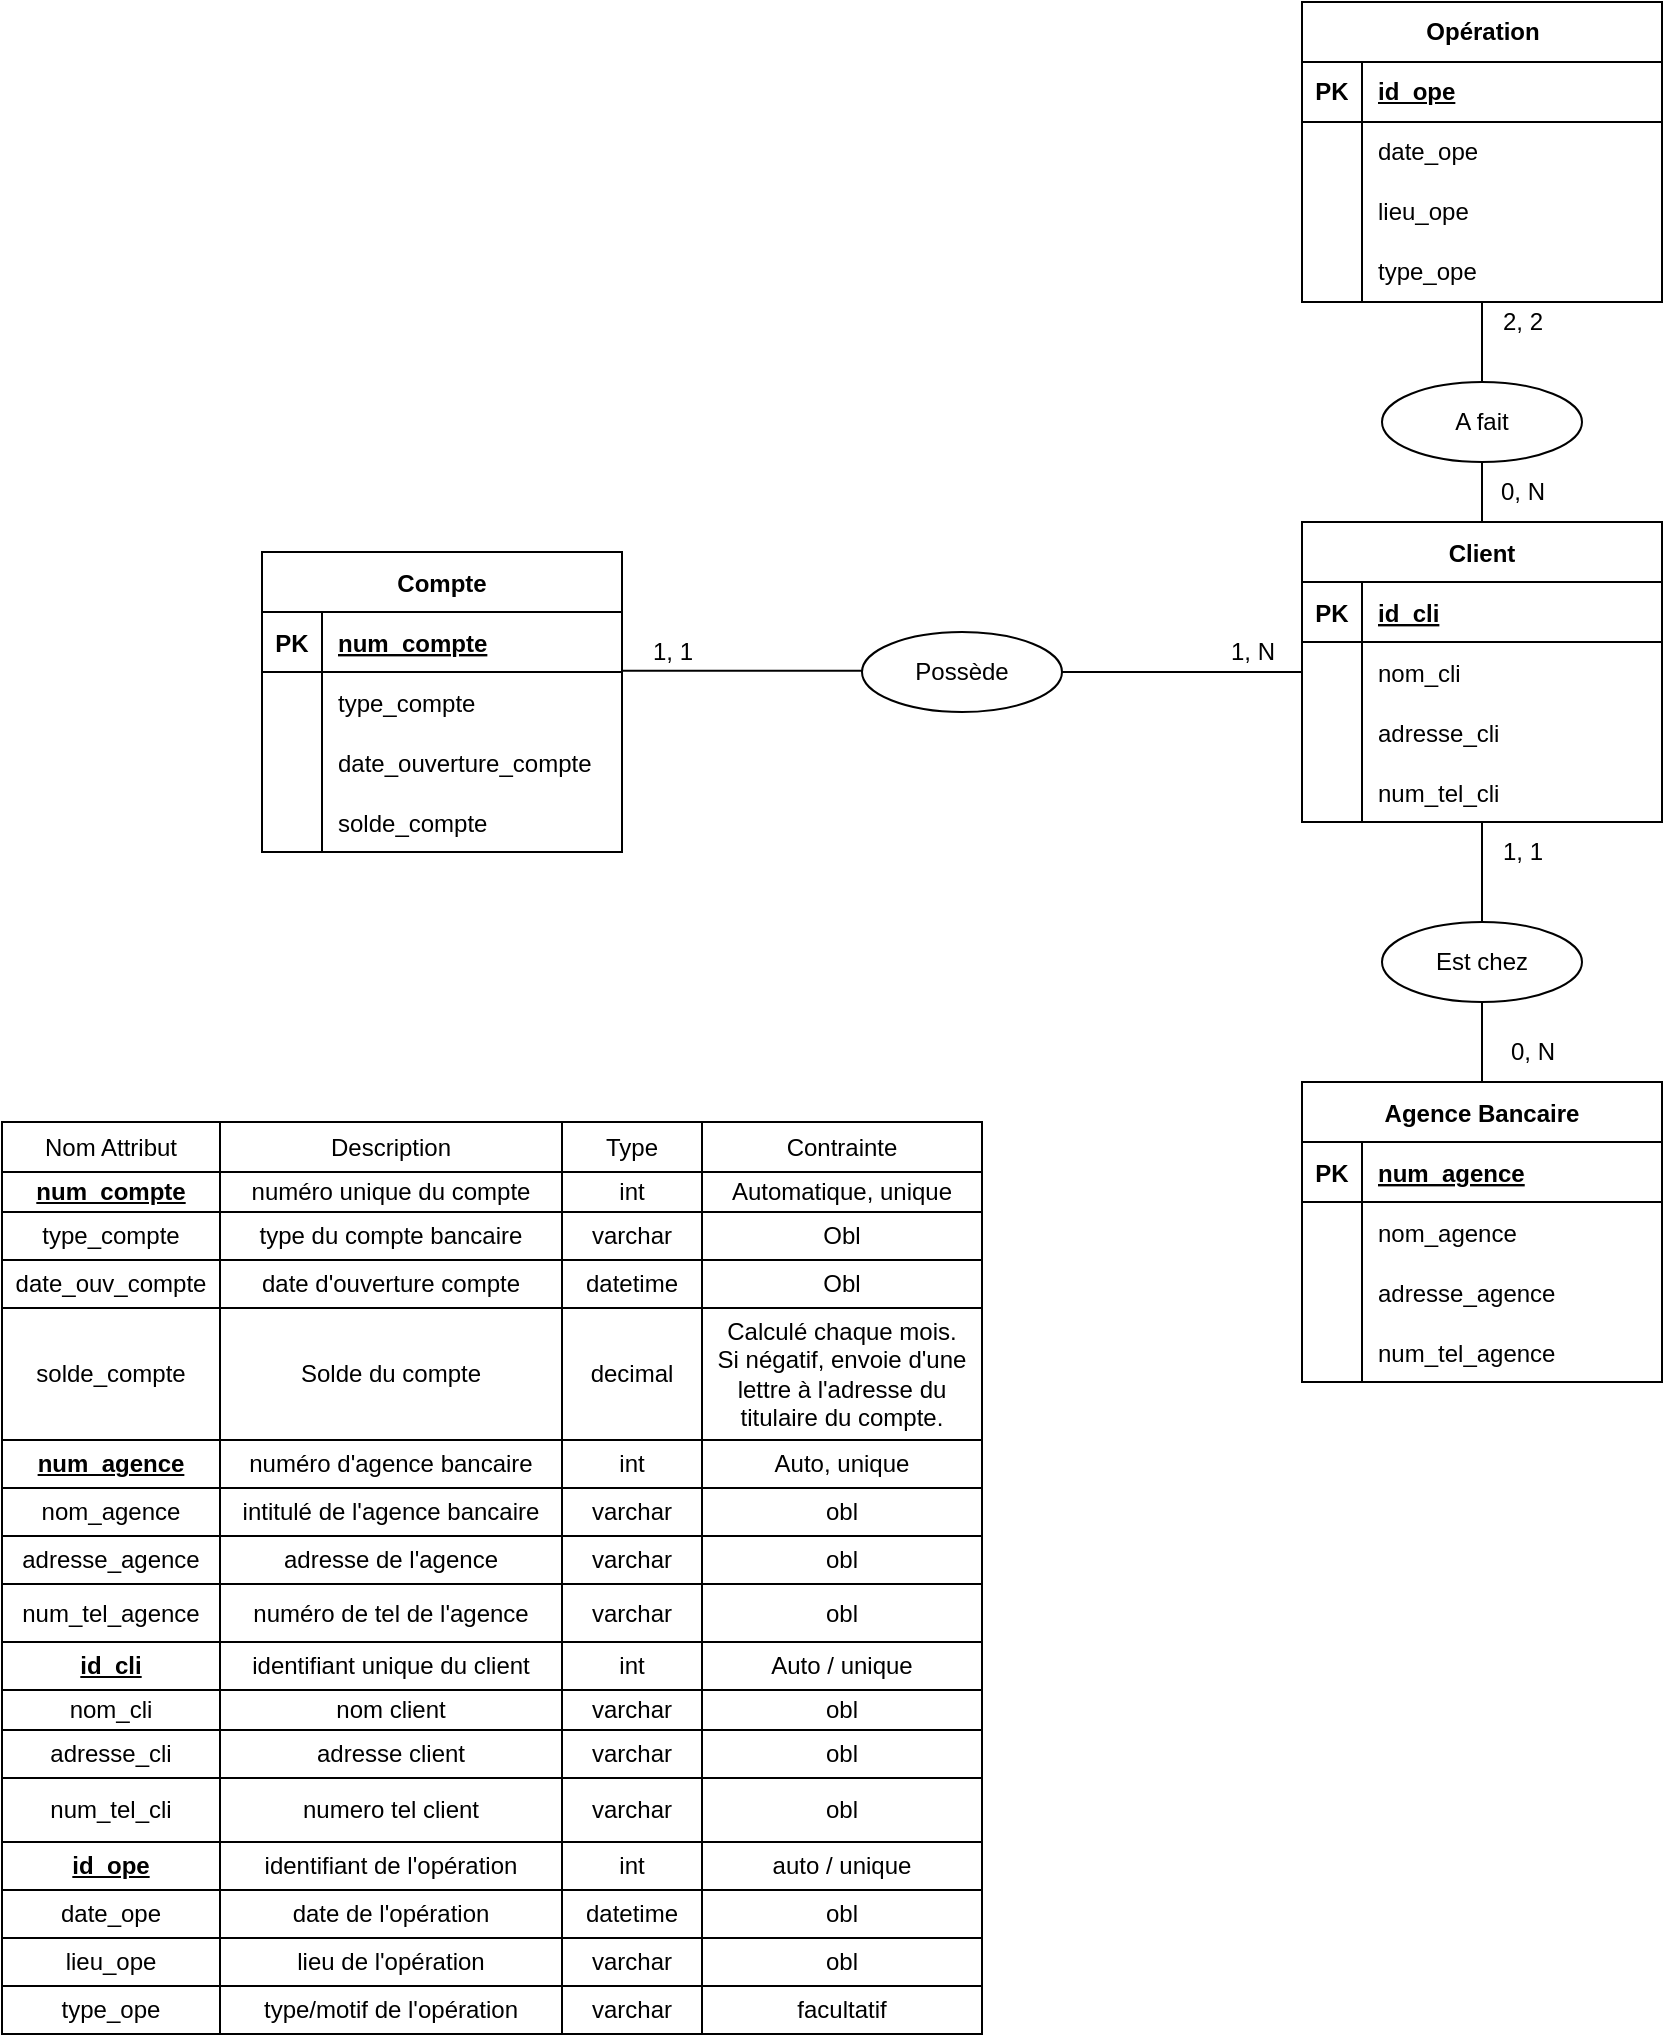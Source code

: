 <mxfile>
    <diagram id="L8mIJJyNgZMZLczaIQJZ" name="Page-1">
        <mxGraphModel dx="496" dy="2127" grid="1" gridSize="10" guides="1" tooltips="1" connect="1" arrows="1" fold="1" page="1" pageScale="1" pageWidth="1100" pageHeight="1100" background="none" math="0" shadow="0">
            <root>
                <mxCell id="0"/>
                <mxCell id="1" parent="0"/>
                <mxCell id="2" value="Compte" style="shape=table;startSize=30;container=1;collapsible=1;childLayout=tableLayout;fixedRows=1;rowLines=0;fontStyle=1;align=center;resizeLast=1;" parent="1" vertex="1">
                    <mxGeometry x="260" y="135" width="180" height="150" as="geometry"/>
                </mxCell>
                <mxCell id="3" value="" style="shape=tableRow;horizontal=0;startSize=0;swimlaneHead=0;swimlaneBody=0;fillColor=none;collapsible=0;dropTarget=0;points=[[0,0.5],[1,0.5]];portConstraint=eastwest;top=0;left=0;right=0;bottom=1;" parent="2" vertex="1">
                    <mxGeometry y="30" width="180" height="30" as="geometry"/>
                </mxCell>
                <mxCell id="4" value="PK" style="shape=partialRectangle;connectable=0;fillColor=none;top=0;left=0;bottom=0;right=0;fontStyle=1;overflow=hidden;" parent="3" vertex="1">
                    <mxGeometry width="30" height="30" as="geometry">
                        <mxRectangle width="30" height="30" as="alternateBounds"/>
                    </mxGeometry>
                </mxCell>
                <mxCell id="5" value="num_compte" style="shape=partialRectangle;connectable=0;fillColor=none;top=0;left=0;bottom=0;right=0;align=left;spacingLeft=6;fontStyle=5;overflow=hidden;" parent="3" vertex="1">
                    <mxGeometry x="30" width="150" height="30" as="geometry">
                        <mxRectangle width="150" height="30" as="alternateBounds"/>
                    </mxGeometry>
                </mxCell>
                <mxCell id="18" style="shape=tableRow;horizontal=0;startSize=0;swimlaneHead=0;swimlaneBody=0;fillColor=none;collapsible=0;dropTarget=0;points=[[0,0.5],[1,0.5]];portConstraint=eastwest;top=0;left=0;right=0;bottom=0;" parent="2" vertex="1">
                    <mxGeometry y="60" width="180" height="30" as="geometry"/>
                </mxCell>
                <mxCell id="19" style="shape=partialRectangle;connectable=0;fillColor=none;top=0;left=0;bottom=0;right=0;editable=1;overflow=hidden;" parent="18" vertex="1">
                    <mxGeometry width="30" height="30" as="geometry">
                        <mxRectangle width="30" height="30" as="alternateBounds"/>
                    </mxGeometry>
                </mxCell>
                <mxCell id="20" value="type_compte" style="shape=partialRectangle;connectable=0;fillColor=none;top=0;left=0;bottom=0;right=0;align=left;spacingLeft=6;overflow=hidden;" parent="18" vertex="1">
                    <mxGeometry x="30" width="150" height="30" as="geometry">
                        <mxRectangle width="150" height="30" as="alternateBounds"/>
                    </mxGeometry>
                </mxCell>
                <mxCell id="6" value="" style="shape=tableRow;horizontal=0;startSize=0;swimlaneHead=0;swimlaneBody=0;fillColor=none;collapsible=0;dropTarget=0;points=[[0,0.5],[1,0.5]];portConstraint=eastwest;top=0;left=0;right=0;bottom=0;" parent="2" vertex="1">
                    <mxGeometry y="90" width="180" height="30" as="geometry"/>
                </mxCell>
                <mxCell id="7" value="" style="shape=partialRectangle;connectable=0;fillColor=none;top=0;left=0;bottom=0;right=0;editable=1;overflow=hidden;" parent="6" vertex="1">
                    <mxGeometry width="30" height="30" as="geometry">
                        <mxRectangle width="30" height="30" as="alternateBounds"/>
                    </mxGeometry>
                </mxCell>
                <mxCell id="8" value="date_ouverture_compte" style="shape=partialRectangle;connectable=0;fillColor=none;top=0;left=0;bottom=0;right=0;align=left;spacingLeft=6;overflow=hidden;" parent="6" vertex="1">
                    <mxGeometry x="30" width="150" height="30" as="geometry">
                        <mxRectangle width="150" height="30" as="alternateBounds"/>
                    </mxGeometry>
                </mxCell>
                <mxCell id="175" style="shape=tableRow;horizontal=0;startSize=0;swimlaneHead=0;swimlaneBody=0;fillColor=none;collapsible=0;dropTarget=0;points=[[0,0.5],[1,0.5]];portConstraint=eastwest;top=0;left=0;right=0;bottom=0;" vertex="1" parent="2">
                    <mxGeometry y="120" width="180" height="30" as="geometry"/>
                </mxCell>
                <mxCell id="176" style="shape=partialRectangle;connectable=0;fillColor=none;top=0;left=0;bottom=0;right=0;editable=1;overflow=hidden;" vertex="1" parent="175">
                    <mxGeometry width="30" height="30" as="geometry">
                        <mxRectangle width="30" height="30" as="alternateBounds"/>
                    </mxGeometry>
                </mxCell>
                <mxCell id="177" value="solde_compte" style="shape=partialRectangle;connectable=0;fillColor=none;top=0;left=0;bottom=0;right=0;align=left;spacingLeft=6;overflow=hidden;" vertex="1" parent="175">
                    <mxGeometry x="30" width="150" height="30" as="geometry">
                        <mxRectangle width="150" height="30" as="alternateBounds"/>
                    </mxGeometry>
                </mxCell>
                <mxCell id="24" value="Client" style="shape=table;startSize=30;container=1;collapsible=1;childLayout=tableLayout;fixedRows=1;rowLines=0;fontStyle=1;align=center;resizeLast=1;" parent="1" vertex="1">
                    <mxGeometry x="780" y="120" width="180" height="150" as="geometry"/>
                </mxCell>
                <mxCell id="25" value="" style="shape=tableRow;horizontal=0;startSize=0;swimlaneHead=0;swimlaneBody=0;fillColor=none;collapsible=0;dropTarget=0;points=[[0,0.5],[1,0.5]];portConstraint=eastwest;top=0;left=0;right=0;bottom=1;" parent="24" vertex="1">
                    <mxGeometry y="30" width="180" height="30" as="geometry"/>
                </mxCell>
                <mxCell id="26" value="PK" style="shape=partialRectangle;connectable=0;fillColor=none;top=0;left=0;bottom=0;right=0;fontStyle=1;overflow=hidden;" parent="25" vertex="1">
                    <mxGeometry width="30" height="30" as="geometry">
                        <mxRectangle width="30" height="30" as="alternateBounds"/>
                    </mxGeometry>
                </mxCell>
                <mxCell id="27" value="id_cli" style="shape=partialRectangle;connectable=0;fillColor=none;top=0;left=0;bottom=0;right=0;align=left;spacingLeft=6;fontStyle=5;overflow=hidden;" parent="25" vertex="1">
                    <mxGeometry x="30" width="150" height="30" as="geometry">
                        <mxRectangle width="150" height="30" as="alternateBounds"/>
                    </mxGeometry>
                </mxCell>
                <mxCell id="28" value="" style="shape=tableRow;horizontal=0;startSize=0;swimlaneHead=0;swimlaneBody=0;fillColor=none;collapsible=0;dropTarget=0;points=[[0,0.5],[1,0.5]];portConstraint=eastwest;top=0;left=0;right=0;bottom=0;" parent="24" vertex="1">
                    <mxGeometry y="60" width="180" height="30" as="geometry"/>
                </mxCell>
                <mxCell id="29" value="" style="shape=partialRectangle;connectable=0;fillColor=none;top=0;left=0;bottom=0;right=0;editable=1;overflow=hidden;" parent="28" vertex="1">
                    <mxGeometry width="30" height="30" as="geometry">
                        <mxRectangle width="30" height="30" as="alternateBounds"/>
                    </mxGeometry>
                </mxCell>
                <mxCell id="30" value="nom_cli" style="shape=partialRectangle;connectable=0;fillColor=none;top=0;left=0;bottom=0;right=0;align=left;spacingLeft=6;overflow=hidden;" parent="28" vertex="1">
                    <mxGeometry x="30" width="150" height="30" as="geometry">
                        <mxRectangle width="150" height="30" as="alternateBounds"/>
                    </mxGeometry>
                </mxCell>
                <mxCell id="34" value="" style="shape=tableRow;horizontal=0;startSize=0;swimlaneHead=0;swimlaneBody=0;fillColor=none;collapsible=0;dropTarget=0;points=[[0,0.5],[1,0.5]];portConstraint=eastwest;top=0;left=0;right=0;bottom=0;" parent="24" vertex="1">
                    <mxGeometry y="90" width="180" height="30" as="geometry"/>
                </mxCell>
                <mxCell id="35" value="" style="shape=partialRectangle;connectable=0;fillColor=none;top=0;left=0;bottom=0;right=0;editable=1;overflow=hidden;" parent="34" vertex="1">
                    <mxGeometry width="30" height="30" as="geometry">
                        <mxRectangle width="30" height="30" as="alternateBounds"/>
                    </mxGeometry>
                </mxCell>
                <mxCell id="36" value="adresse_cli" style="shape=partialRectangle;connectable=0;fillColor=none;top=0;left=0;bottom=0;right=0;align=left;spacingLeft=6;overflow=hidden;" parent="34" vertex="1">
                    <mxGeometry x="30" width="150" height="30" as="geometry">
                        <mxRectangle width="150" height="30" as="alternateBounds"/>
                    </mxGeometry>
                </mxCell>
                <mxCell id="31" value="" style="shape=tableRow;horizontal=0;startSize=0;swimlaneHead=0;swimlaneBody=0;fillColor=none;collapsible=0;dropTarget=0;points=[[0,0.5],[1,0.5]];portConstraint=eastwest;top=0;left=0;right=0;bottom=0;" parent="24" vertex="1">
                    <mxGeometry y="120" width="180" height="30" as="geometry"/>
                </mxCell>
                <mxCell id="32" value="" style="shape=partialRectangle;connectable=0;fillColor=none;top=0;left=0;bottom=0;right=0;editable=1;overflow=hidden;" parent="31" vertex="1">
                    <mxGeometry width="30" height="30" as="geometry">
                        <mxRectangle width="30" height="30" as="alternateBounds"/>
                    </mxGeometry>
                </mxCell>
                <mxCell id="33" value="num_tel_cli" style="shape=partialRectangle;connectable=0;fillColor=none;top=0;left=0;bottom=0;right=0;align=left;spacingLeft=6;overflow=hidden;" parent="31" vertex="1">
                    <mxGeometry x="30" width="150" height="30" as="geometry">
                        <mxRectangle width="150" height="30" as="alternateBounds"/>
                    </mxGeometry>
                </mxCell>
                <mxCell id="37" value="Agence Bancaire" style="shape=table;startSize=30;container=1;collapsible=1;childLayout=tableLayout;fixedRows=1;rowLines=0;fontStyle=1;align=center;resizeLast=1;" parent="1" vertex="1">
                    <mxGeometry x="780" y="400" width="180" height="150" as="geometry"/>
                </mxCell>
                <mxCell id="38" value="" style="shape=tableRow;horizontal=0;startSize=0;swimlaneHead=0;swimlaneBody=0;fillColor=none;collapsible=0;dropTarget=0;points=[[0,0.5],[1,0.5]];portConstraint=eastwest;top=0;left=0;right=0;bottom=1;" parent="37" vertex="1">
                    <mxGeometry y="30" width="180" height="30" as="geometry"/>
                </mxCell>
                <mxCell id="39" value="PK" style="shape=partialRectangle;connectable=0;fillColor=none;top=0;left=0;bottom=0;right=0;fontStyle=1;overflow=hidden;" parent="38" vertex="1">
                    <mxGeometry width="30" height="30" as="geometry">
                        <mxRectangle width="30" height="30" as="alternateBounds"/>
                    </mxGeometry>
                </mxCell>
                <mxCell id="40" value="num_agence" style="shape=partialRectangle;connectable=0;fillColor=none;top=0;left=0;bottom=0;right=0;align=left;spacingLeft=6;fontStyle=5;overflow=hidden;" parent="38" vertex="1">
                    <mxGeometry x="30" width="150" height="30" as="geometry">
                        <mxRectangle width="150" height="30" as="alternateBounds"/>
                    </mxGeometry>
                </mxCell>
                <mxCell id="41" value="" style="shape=tableRow;horizontal=0;startSize=0;swimlaneHead=0;swimlaneBody=0;fillColor=none;collapsible=0;dropTarget=0;points=[[0,0.5],[1,0.5]];portConstraint=eastwest;top=0;left=0;right=0;bottom=0;" parent="37" vertex="1">
                    <mxGeometry y="60" width="180" height="30" as="geometry"/>
                </mxCell>
                <mxCell id="42" value="" style="shape=partialRectangle;connectable=0;fillColor=none;top=0;left=0;bottom=0;right=0;editable=1;overflow=hidden;" parent="41" vertex="1">
                    <mxGeometry width="30" height="30" as="geometry">
                        <mxRectangle width="30" height="30" as="alternateBounds"/>
                    </mxGeometry>
                </mxCell>
                <mxCell id="43" value="nom_agence" style="shape=partialRectangle;connectable=0;fillColor=none;top=0;left=0;bottom=0;right=0;align=left;spacingLeft=6;overflow=hidden;" parent="41" vertex="1">
                    <mxGeometry x="30" width="150" height="30" as="geometry">
                        <mxRectangle width="150" height="30" as="alternateBounds"/>
                    </mxGeometry>
                </mxCell>
                <mxCell id="44" value="" style="shape=tableRow;horizontal=0;startSize=0;swimlaneHead=0;swimlaneBody=0;fillColor=none;collapsible=0;dropTarget=0;points=[[0,0.5],[1,0.5]];portConstraint=eastwest;top=0;left=0;right=0;bottom=0;" parent="37" vertex="1">
                    <mxGeometry y="90" width="180" height="30" as="geometry"/>
                </mxCell>
                <mxCell id="45" value="" style="shape=partialRectangle;connectable=0;fillColor=none;top=0;left=0;bottom=0;right=0;editable=1;overflow=hidden;" parent="44" vertex="1">
                    <mxGeometry width="30" height="30" as="geometry">
                        <mxRectangle width="30" height="30" as="alternateBounds"/>
                    </mxGeometry>
                </mxCell>
                <mxCell id="46" value="adresse_agence" style="shape=partialRectangle;connectable=0;fillColor=none;top=0;left=0;bottom=0;right=0;align=left;spacingLeft=6;overflow=hidden;" parent="44" vertex="1">
                    <mxGeometry x="30" width="150" height="30" as="geometry">
                        <mxRectangle width="150" height="30" as="alternateBounds"/>
                    </mxGeometry>
                </mxCell>
                <mxCell id="47" value="" style="shape=tableRow;horizontal=0;startSize=0;swimlaneHead=0;swimlaneBody=0;fillColor=none;collapsible=0;dropTarget=0;points=[[0,0.5],[1,0.5]];portConstraint=eastwest;top=0;left=0;right=0;bottom=0;" parent="37" vertex="1">
                    <mxGeometry y="120" width="180" height="30" as="geometry"/>
                </mxCell>
                <mxCell id="48" value="" style="shape=partialRectangle;connectable=0;fillColor=none;top=0;left=0;bottom=0;right=0;editable=1;overflow=hidden;" parent="47" vertex="1">
                    <mxGeometry width="30" height="30" as="geometry">
                        <mxRectangle width="30" height="30" as="alternateBounds"/>
                    </mxGeometry>
                </mxCell>
                <mxCell id="49" value="num_tel_agence" style="shape=partialRectangle;connectable=0;fillColor=none;top=0;left=0;bottom=0;right=0;align=left;spacingLeft=6;overflow=hidden;" parent="47" vertex="1">
                    <mxGeometry x="30" width="150" height="30" as="geometry">
                        <mxRectangle width="150" height="30" as="alternateBounds"/>
                    </mxGeometry>
                </mxCell>
                <mxCell id="50" value="Possède" style="ellipse;whiteSpace=wrap;html=1;align=center;" parent="1" vertex="1">
                    <mxGeometry x="560" y="175" width="100" height="40" as="geometry"/>
                </mxCell>
                <mxCell id="51" value="" style="endArrow=none;html=1;rounded=0;exitX=1;exitY=0.5;exitDx=0;exitDy=0;" parent="1" source="50" edge="1">
                    <mxGeometry relative="1" as="geometry">
                        <mxPoint x="710" y="205" as="sourcePoint"/>
                        <mxPoint x="780" y="195" as="targetPoint"/>
                    </mxGeometry>
                </mxCell>
                <mxCell id="53" value="" style="endArrow=none;html=1;rounded=0;exitX=1;exitY=0.5;exitDx=0;exitDy=0;" parent="1" edge="1">
                    <mxGeometry relative="1" as="geometry">
                        <mxPoint x="440.0" y="194.41" as="sourcePoint"/>
                        <mxPoint x="560" y="194.41" as="targetPoint"/>
                    </mxGeometry>
                </mxCell>
                <mxCell id="54" value="Est chez" style="ellipse;whiteSpace=wrap;html=1;align=center;" parent="1" vertex="1">
                    <mxGeometry x="820" y="320" width="100" height="40" as="geometry"/>
                </mxCell>
                <mxCell id="56" value="" style="endArrow=none;html=1;rounded=0;exitX=0.5;exitY=0;exitDx=0;exitDy=0;entryX=0.5;entryY=1;entryDx=0;entryDy=0;" parent="1" source="37" target="54" edge="1">
                    <mxGeometry relative="1" as="geometry">
                        <mxPoint x="940" y="330" as="sourcePoint"/>
                        <mxPoint x="1100" y="330" as="targetPoint"/>
                    </mxGeometry>
                </mxCell>
                <mxCell id="58" value="0, N" style="text;html=1;align=center;verticalAlign=middle;resizable=0;points=[];autosize=1;strokeColor=none;fillColor=none;" parent="1" vertex="1">
                    <mxGeometry x="870" y="370" width="50" height="30" as="geometry"/>
                </mxCell>
                <mxCell id="59" value="1, 1" style="text;html=1;align=center;verticalAlign=middle;resizable=0;points=[];autosize=1;strokeColor=none;fillColor=none;" parent="1" vertex="1">
                    <mxGeometry x="870" y="270" width="40" height="30" as="geometry"/>
                </mxCell>
                <mxCell id="60" value="1, 1&lt;span style=&quot;color: rgba(0, 0, 0, 0); font-family: monospace; font-size: 0px; text-align: start;&quot;&gt;%3CmxGraphModel%3E%3Croot%3E%3CmxCell%20id%3D%220%22%2F%3E%3CmxCell%20id%3D%221%22%20parent%3D%220%22%2F%3E%3CmxCell%20id%3D%222%22%20value%3D%220%2C%20N%22%20style%3D%22text%3Bhtml%3D1%3Balign%3Dcenter%3BverticalAlign%3Dmiddle%3Bresizable%3D0%3Bpoints%3D%5B%5D%3Bautosize%3D1%3BstrokeColor%3Dnone%3BfillColor%3Dnone%3B%22%20vertex%3D%221%22%20parent%3D%221%22%3E%3CmxGeometry%20x%3D%22350%22%20y%3D%22370%22%20width%3D%2250%22%20height%3D%2230%22%20as%3D%22geometry%22%2F%3E%3C%2FmxCell%3E%3C%2Froot%3E%3C%2FmxGraphModel%3E&lt;/span&gt;" style="text;html=1;align=center;verticalAlign=middle;resizable=0;points=[];autosize=1;strokeColor=none;fillColor=none;" parent="1" vertex="1">
                    <mxGeometry x="445" y="170" width="40" height="30" as="geometry"/>
                </mxCell>
                <mxCell id="61" value="1, N" style="text;html=1;align=center;verticalAlign=middle;resizable=0;points=[];autosize=1;strokeColor=none;fillColor=none;" parent="1" vertex="1">
                    <mxGeometry x="730" y="170" width="50" height="30" as="geometry"/>
                </mxCell>
                <mxCell id="98" value="" style="childLayout=tableLayout;recursiveResize=0;shadow=0;fillColor=none;labelBackgroundColor=none;labelBorderColor=none;whiteSpace=wrap;html=1;" vertex="1" parent="1">
                    <mxGeometry x="130" y="420" width="490" height="456.0" as="geometry"/>
                </mxCell>
                <mxCell id="99" value="" style="shape=tableRow;horizontal=0;startSize=0;swimlaneHead=0;swimlaneBody=0;top=0;left=0;bottom=0;right=0;dropTarget=0;collapsible=0;recursiveResize=0;expand=0;fontStyle=0;fillColor=none;strokeColor=inherit;labelBackgroundColor=none;labelBorderColor=none;whiteSpace=wrap;html=1;" vertex="1" parent="98">
                    <mxGeometry width="490" height="25" as="geometry"/>
                </mxCell>
                <mxCell id="100" value="Nom Attribut" style="connectable=0;recursiveResize=0;strokeColor=inherit;fillColor=none;align=center;whiteSpace=wrap;html=1;labelBackgroundColor=none;labelBorderColor=none;" vertex="1" parent="99">
                    <mxGeometry width="109" height="25" as="geometry">
                        <mxRectangle width="109" height="25" as="alternateBounds"/>
                    </mxGeometry>
                </mxCell>
                <mxCell id="111" value="Description" style="connectable=0;recursiveResize=0;strokeColor=inherit;fillColor=none;align=center;whiteSpace=wrap;html=1;labelBackgroundColor=none;labelBorderColor=none;" vertex="1" parent="99">
                    <mxGeometry x="109" width="171" height="25" as="geometry">
                        <mxRectangle width="171" height="25" as="alternateBounds"/>
                    </mxGeometry>
                </mxCell>
                <mxCell id="101" value="Type" style="connectable=0;recursiveResize=0;strokeColor=inherit;fillColor=none;align=center;whiteSpace=wrap;html=1;labelBackgroundColor=none;labelBorderColor=none;" vertex="1" parent="99">
                    <mxGeometry x="280" width="70" height="25" as="geometry">
                        <mxRectangle width="70" height="25" as="alternateBounds"/>
                    </mxGeometry>
                </mxCell>
                <mxCell id="102" value="Contrainte" style="connectable=0;recursiveResize=0;strokeColor=inherit;fillColor=none;align=center;whiteSpace=wrap;html=1;labelBackgroundColor=none;labelBorderColor=none;" vertex="1" parent="99">
                    <mxGeometry x="350" width="140" height="25" as="geometry">
                        <mxRectangle width="140" height="25" as="alternateBounds"/>
                    </mxGeometry>
                </mxCell>
                <mxCell id="114" value="" style="shape=tableRow;horizontal=0;startSize=0;swimlaneHead=0;swimlaneBody=0;top=0;left=0;bottom=0;right=0;dropTarget=0;collapsible=0;recursiveResize=0;expand=0;fontStyle=0;fillColor=none;strokeColor=inherit;labelBackgroundColor=none;labelBorderColor=none;whiteSpace=wrap;html=1;" vertex="1" parent="98">
                    <mxGeometry y="25" width="490" height="20" as="geometry"/>
                </mxCell>
                <mxCell id="115" value="&lt;b&gt;&lt;u&gt;num_compte&lt;/u&gt;&lt;/b&gt;" style="connectable=0;recursiveResize=0;strokeColor=inherit;fillColor=none;align=center;whiteSpace=wrap;html=1;labelBackgroundColor=none;labelBorderColor=none;" vertex="1" parent="114">
                    <mxGeometry width="109" height="20" as="geometry">
                        <mxRectangle width="109" height="20" as="alternateBounds"/>
                    </mxGeometry>
                </mxCell>
                <mxCell id="116" value="numéro unique du compte" style="connectable=0;recursiveResize=0;strokeColor=inherit;fillColor=none;align=center;whiteSpace=wrap;html=1;labelBackgroundColor=none;labelBorderColor=none;" vertex="1" parent="114">
                    <mxGeometry x="109" width="171" height="20" as="geometry">
                        <mxRectangle width="171" height="20" as="alternateBounds"/>
                    </mxGeometry>
                </mxCell>
                <mxCell id="117" value="int" style="connectable=0;recursiveResize=0;strokeColor=inherit;fillColor=none;align=center;whiteSpace=wrap;html=1;labelBackgroundColor=none;labelBorderColor=none;" vertex="1" parent="114">
                    <mxGeometry x="280" width="70" height="20" as="geometry">
                        <mxRectangle width="70" height="20" as="alternateBounds"/>
                    </mxGeometry>
                </mxCell>
                <mxCell id="118" value="Automatique, unique" style="connectable=0;recursiveResize=0;strokeColor=inherit;fillColor=none;align=center;whiteSpace=wrap;html=1;labelBackgroundColor=none;labelBorderColor=none;" vertex="1" parent="114">
                    <mxGeometry x="350" width="140" height="20" as="geometry">
                        <mxRectangle width="140" height="20" as="alternateBounds"/>
                    </mxGeometry>
                </mxCell>
                <mxCell id="119" value="" style="shape=tableRow;horizontal=0;startSize=0;swimlaneHead=0;swimlaneBody=0;top=0;left=0;bottom=0;right=0;dropTarget=0;collapsible=0;recursiveResize=0;expand=0;fontStyle=0;fillColor=none;strokeColor=inherit;labelBackgroundColor=none;labelBorderColor=none;whiteSpace=wrap;html=1;" vertex="1" parent="98">
                    <mxGeometry y="45" width="490" height="24" as="geometry"/>
                </mxCell>
                <mxCell id="120" value="type_compte" style="connectable=0;recursiveResize=0;strokeColor=inherit;fillColor=none;align=center;whiteSpace=wrap;html=1;labelBackgroundColor=none;labelBorderColor=none;" vertex="1" parent="119">
                    <mxGeometry width="109" height="24" as="geometry">
                        <mxRectangle width="109" height="24" as="alternateBounds"/>
                    </mxGeometry>
                </mxCell>
                <mxCell id="121" value="type du compte bancaire" style="connectable=0;recursiveResize=0;strokeColor=inherit;fillColor=none;align=center;whiteSpace=wrap;html=1;labelBackgroundColor=none;labelBorderColor=none;" vertex="1" parent="119">
                    <mxGeometry x="109" width="171" height="24" as="geometry">
                        <mxRectangle width="171" height="24" as="alternateBounds"/>
                    </mxGeometry>
                </mxCell>
                <mxCell id="122" value="varchar" style="connectable=0;recursiveResize=0;strokeColor=inherit;fillColor=none;align=center;whiteSpace=wrap;html=1;labelBackgroundColor=none;labelBorderColor=none;" vertex="1" parent="119">
                    <mxGeometry x="280" width="70" height="24" as="geometry">
                        <mxRectangle width="70" height="24" as="alternateBounds"/>
                    </mxGeometry>
                </mxCell>
                <mxCell id="123" value="Obl" style="connectable=0;recursiveResize=0;strokeColor=inherit;fillColor=none;align=center;whiteSpace=wrap;html=1;labelBackgroundColor=none;labelBorderColor=none;" vertex="1" parent="119">
                    <mxGeometry x="350" width="140" height="24" as="geometry">
                        <mxRectangle width="140" height="24" as="alternateBounds"/>
                    </mxGeometry>
                </mxCell>
                <mxCell id="130" value="" style="shape=tableRow;horizontal=0;startSize=0;swimlaneHead=0;swimlaneBody=0;top=0;left=0;bottom=0;right=0;dropTarget=0;collapsible=0;recursiveResize=0;expand=0;fontStyle=0;fillColor=none;strokeColor=inherit;labelBackgroundColor=none;labelBorderColor=none;whiteSpace=wrap;html=1;" vertex="1" parent="98">
                    <mxGeometry y="69" width="490" height="24" as="geometry"/>
                </mxCell>
                <mxCell id="131" value="date_ouv_compte" style="connectable=0;recursiveResize=0;strokeColor=inherit;fillColor=none;align=center;whiteSpace=wrap;html=1;labelBackgroundColor=none;labelBorderColor=none;" vertex="1" parent="130">
                    <mxGeometry width="109" height="24" as="geometry">
                        <mxRectangle width="109" height="24" as="alternateBounds"/>
                    </mxGeometry>
                </mxCell>
                <mxCell id="132" value="date d'ouverture compte" style="connectable=0;recursiveResize=0;strokeColor=inherit;fillColor=none;align=center;whiteSpace=wrap;html=1;labelBackgroundColor=none;labelBorderColor=none;" vertex="1" parent="130">
                    <mxGeometry x="109" width="171" height="24" as="geometry">
                        <mxRectangle width="171" height="24" as="alternateBounds"/>
                    </mxGeometry>
                </mxCell>
                <mxCell id="133" value="datetime" style="connectable=0;recursiveResize=0;strokeColor=inherit;fillColor=none;align=center;whiteSpace=wrap;html=1;labelBackgroundColor=none;labelBorderColor=none;" vertex="1" parent="130">
                    <mxGeometry x="280" width="70" height="24" as="geometry">
                        <mxRectangle width="70" height="24" as="alternateBounds"/>
                    </mxGeometry>
                </mxCell>
                <mxCell id="134" value="Obl" style="connectable=0;recursiveResize=0;strokeColor=inherit;fillColor=none;align=center;whiteSpace=wrap;html=1;labelBackgroundColor=none;labelBorderColor=none;" vertex="1" parent="130">
                    <mxGeometry x="350" width="140" height="24" as="geometry">
                        <mxRectangle width="140" height="24" as="alternateBounds"/>
                    </mxGeometry>
                </mxCell>
                <mxCell id="135" value="" style="shape=tableRow;horizontal=0;startSize=0;swimlaneHead=0;swimlaneBody=0;top=0;left=0;bottom=0;right=0;dropTarget=0;collapsible=0;recursiveResize=0;expand=0;fontStyle=0;fillColor=none;strokeColor=inherit;html=1;whiteSpace=wrap;labelBackgroundColor=none;labelBorderColor=none;" vertex="1" parent="98">
                    <mxGeometry y="93" width="490" height="66" as="geometry"/>
                </mxCell>
                <mxCell id="136" value="solde_compte" style="connectable=0;recursiveResize=0;strokeColor=inherit;fillColor=none;align=center;whiteSpace=wrap;html=1;labelBackgroundColor=none;labelBorderColor=none;" vertex="1" parent="135">
                    <mxGeometry width="109" height="66" as="geometry">
                        <mxRectangle width="109" height="66" as="alternateBounds"/>
                    </mxGeometry>
                </mxCell>
                <mxCell id="137" value="Solde du compte" style="connectable=0;recursiveResize=0;strokeColor=inherit;fillColor=none;align=center;whiteSpace=wrap;html=1;labelBackgroundColor=none;labelBorderColor=none;" vertex="1" parent="135">
                    <mxGeometry x="109" width="171" height="66" as="geometry">
                        <mxRectangle width="171" height="66" as="alternateBounds"/>
                    </mxGeometry>
                </mxCell>
                <mxCell id="138" value="decimal" style="connectable=0;recursiveResize=0;strokeColor=inherit;fillColor=none;align=center;whiteSpace=wrap;html=1;labelBackgroundColor=none;labelBorderColor=none;" vertex="1" parent="135">
                    <mxGeometry x="280" width="70" height="66" as="geometry">
                        <mxRectangle width="70" height="66" as="alternateBounds"/>
                    </mxGeometry>
                </mxCell>
                <mxCell id="139" value="Calculé chaque mois.&lt;br&gt;Si négatif, envoie d'une lettre à l'adresse du titulaire du compte." style="connectable=0;recursiveResize=0;strokeColor=inherit;fillColor=none;align=center;whiteSpace=wrap;html=1;labelBackgroundColor=none;labelBorderColor=none;" vertex="1" parent="135">
                    <mxGeometry x="350" width="140" height="66" as="geometry">
                        <mxRectangle width="140" height="66" as="alternateBounds"/>
                    </mxGeometry>
                </mxCell>
                <mxCell id="140" value="" style="shape=tableRow;horizontal=0;startSize=0;swimlaneHead=0;swimlaneBody=0;top=0;left=0;bottom=0;right=0;dropTarget=0;collapsible=0;recursiveResize=0;expand=0;fontStyle=0;fillColor=none;strokeColor=inherit;labelBackgroundColor=none;labelBorderColor=none;whiteSpace=wrap;html=1;" vertex="1" parent="98">
                    <mxGeometry y="159" width="490" height="24" as="geometry"/>
                </mxCell>
                <mxCell id="141" value="&lt;b&gt;&lt;u&gt;num_agence&lt;/u&gt;&lt;/b&gt;" style="connectable=0;recursiveResize=0;strokeColor=inherit;fillColor=none;align=center;whiteSpace=wrap;html=1;labelBackgroundColor=none;labelBorderColor=none;" vertex="1" parent="140">
                    <mxGeometry width="109" height="24" as="geometry">
                        <mxRectangle width="109" height="24" as="alternateBounds"/>
                    </mxGeometry>
                </mxCell>
                <mxCell id="142" value="numéro d'agence bancaire" style="connectable=0;recursiveResize=0;strokeColor=inherit;fillColor=none;align=center;whiteSpace=wrap;html=1;labelBackgroundColor=none;labelBorderColor=none;" vertex="1" parent="140">
                    <mxGeometry x="109" width="171" height="24" as="geometry">
                        <mxRectangle width="171" height="24" as="alternateBounds"/>
                    </mxGeometry>
                </mxCell>
                <mxCell id="143" value="int" style="connectable=0;recursiveResize=0;strokeColor=inherit;fillColor=none;align=center;whiteSpace=wrap;html=1;labelBackgroundColor=none;labelBorderColor=none;" vertex="1" parent="140">
                    <mxGeometry x="280" width="70" height="24" as="geometry">
                        <mxRectangle width="70" height="24" as="alternateBounds"/>
                    </mxGeometry>
                </mxCell>
                <mxCell id="144" value="Auto, unique" style="connectable=0;recursiveResize=0;strokeColor=inherit;fillColor=none;align=center;whiteSpace=wrap;html=1;labelBackgroundColor=none;labelBorderColor=none;" vertex="1" parent="140">
                    <mxGeometry x="350" width="140" height="24" as="geometry">
                        <mxRectangle width="140" height="24" as="alternateBounds"/>
                    </mxGeometry>
                </mxCell>
                <mxCell id="145" value="" style="shape=tableRow;horizontal=0;startSize=0;swimlaneHead=0;swimlaneBody=0;top=0;left=0;bottom=0;right=0;dropTarget=0;collapsible=0;recursiveResize=0;expand=0;fontStyle=0;fillColor=none;strokeColor=inherit;labelBackgroundColor=none;labelBorderColor=none;whiteSpace=wrap;html=1;" vertex="1" parent="98">
                    <mxGeometry y="183" width="490" height="24" as="geometry"/>
                </mxCell>
                <mxCell id="146" value="nom_agence" style="connectable=0;recursiveResize=0;strokeColor=inherit;fillColor=none;align=center;whiteSpace=wrap;html=1;labelBackgroundColor=none;labelBorderColor=none;" vertex="1" parent="145">
                    <mxGeometry width="109" height="24" as="geometry">
                        <mxRectangle width="109" height="24" as="alternateBounds"/>
                    </mxGeometry>
                </mxCell>
                <mxCell id="147" value="intitulé de l'agence bancaire" style="connectable=0;recursiveResize=0;strokeColor=inherit;fillColor=none;align=center;whiteSpace=wrap;html=1;labelBackgroundColor=none;labelBorderColor=none;" vertex="1" parent="145">
                    <mxGeometry x="109" width="171" height="24" as="geometry">
                        <mxRectangle width="171" height="24" as="alternateBounds"/>
                    </mxGeometry>
                </mxCell>
                <mxCell id="148" value="varchar" style="connectable=0;recursiveResize=0;strokeColor=inherit;fillColor=none;align=center;whiteSpace=wrap;html=1;labelBackgroundColor=none;labelBorderColor=none;" vertex="1" parent="145">
                    <mxGeometry x="280" width="70" height="24" as="geometry">
                        <mxRectangle width="70" height="24" as="alternateBounds"/>
                    </mxGeometry>
                </mxCell>
                <mxCell id="149" value="obl" style="connectable=0;recursiveResize=0;strokeColor=inherit;fillColor=none;align=center;whiteSpace=wrap;html=1;labelBackgroundColor=none;labelBorderColor=none;" vertex="1" parent="145">
                    <mxGeometry x="350" width="140" height="24" as="geometry">
                        <mxRectangle width="140" height="24" as="alternateBounds"/>
                    </mxGeometry>
                </mxCell>
                <mxCell id="150" value="" style="shape=tableRow;horizontal=0;startSize=0;swimlaneHead=0;swimlaneBody=0;top=0;left=0;bottom=0;right=0;dropTarget=0;collapsible=0;recursiveResize=0;expand=0;fontStyle=0;fillColor=none;strokeColor=inherit;labelBackgroundColor=none;labelBorderColor=none;whiteSpace=wrap;html=1;" vertex="1" parent="98">
                    <mxGeometry y="207" width="490" height="24" as="geometry"/>
                </mxCell>
                <mxCell id="151" value="adresse_agence" style="connectable=0;recursiveResize=0;strokeColor=inherit;fillColor=none;align=center;whiteSpace=wrap;html=1;labelBackgroundColor=none;labelBorderColor=none;" vertex="1" parent="150">
                    <mxGeometry width="109" height="24" as="geometry">
                        <mxRectangle width="109" height="24" as="alternateBounds"/>
                    </mxGeometry>
                </mxCell>
                <mxCell id="152" value="adresse de l'agence" style="connectable=0;recursiveResize=0;strokeColor=inherit;fillColor=none;align=center;whiteSpace=wrap;html=1;labelBackgroundColor=none;labelBorderColor=none;" vertex="1" parent="150">
                    <mxGeometry x="109" width="171" height="24" as="geometry">
                        <mxRectangle width="171" height="24" as="alternateBounds"/>
                    </mxGeometry>
                </mxCell>
                <mxCell id="153" value="varchar" style="connectable=0;recursiveResize=0;strokeColor=inherit;fillColor=none;align=center;whiteSpace=wrap;html=1;labelBackgroundColor=none;labelBorderColor=none;" vertex="1" parent="150">
                    <mxGeometry x="280" width="70" height="24" as="geometry">
                        <mxRectangle width="70" height="24" as="alternateBounds"/>
                    </mxGeometry>
                </mxCell>
                <mxCell id="154" value="obl" style="connectable=0;recursiveResize=0;strokeColor=inherit;fillColor=none;align=center;whiteSpace=wrap;html=1;labelBackgroundColor=none;labelBorderColor=none;" vertex="1" parent="150">
                    <mxGeometry x="350" width="140" height="24" as="geometry">
                        <mxRectangle width="140" height="24" as="alternateBounds"/>
                    </mxGeometry>
                </mxCell>
                <mxCell id="155" value="" style="shape=tableRow;horizontal=0;startSize=0;swimlaneHead=0;swimlaneBody=0;top=0;left=0;bottom=0;right=0;dropTarget=0;collapsible=0;recursiveResize=0;expand=0;fontStyle=0;fillColor=none;strokeColor=inherit;labelBackgroundColor=none;labelBorderColor=none;whiteSpace=wrap;html=1;" vertex="1" parent="98">
                    <mxGeometry y="231" width="490" height="29" as="geometry"/>
                </mxCell>
                <mxCell id="156" value="num_tel_agence" style="connectable=0;recursiveResize=0;strokeColor=inherit;fillColor=none;align=center;whiteSpace=wrap;html=1;labelBackgroundColor=none;labelBorderColor=none;" vertex="1" parent="155">
                    <mxGeometry width="109" height="29" as="geometry">
                        <mxRectangle width="109" height="29" as="alternateBounds"/>
                    </mxGeometry>
                </mxCell>
                <mxCell id="157" value="numéro de tel de l'agence" style="connectable=0;recursiveResize=0;strokeColor=inherit;fillColor=none;align=center;whiteSpace=wrap;html=1;labelBackgroundColor=none;labelBorderColor=none;" vertex="1" parent="155">
                    <mxGeometry x="109" width="171" height="29" as="geometry">
                        <mxRectangle width="171" height="29" as="alternateBounds"/>
                    </mxGeometry>
                </mxCell>
                <mxCell id="158" value="varchar" style="connectable=0;recursiveResize=0;strokeColor=inherit;fillColor=none;align=center;whiteSpace=wrap;html=1;labelBackgroundColor=none;labelBorderColor=none;" vertex="1" parent="155">
                    <mxGeometry x="280" width="70" height="29" as="geometry">
                        <mxRectangle width="70" height="29" as="alternateBounds"/>
                    </mxGeometry>
                </mxCell>
                <mxCell id="159" value="obl" style="connectable=0;recursiveResize=0;strokeColor=inherit;fillColor=none;align=center;whiteSpace=wrap;html=1;labelBackgroundColor=none;labelBorderColor=none;" vertex="1" parent="155">
                    <mxGeometry x="350" width="140" height="29" as="geometry">
                        <mxRectangle width="140" height="29" as="alternateBounds"/>
                    </mxGeometry>
                </mxCell>
                <mxCell id="160" value="" style="shape=tableRow;horizontal=0;startSize=0;swimlaneHead=0;swimlaneBody=0;top=0;left=0;bottom=0;right=0;dropTarget=0;collapsible=0;recursiveResize=0;expand=0;fontStyle=0;fillColor=none;strokeColor=inherit;labelBackgroundColor=none;labelBorderColor=none;whiteSpace=wrap;html=1;" vertex="1" parent="98">
                    <mxGeometry y="260" width="490" height="24" as="geometry"/>
                </mxCell>
                <mxCell id="161" value="&lt;b&gt;&lt;u&gt;id_cli&lt;/u&gt;&lt;/b&gt;" style="connectable=0;recursiveResize=0;strokeColor=inherit;fillColor=none;align=center;whiteSpace=wrap;html=1;labelBackgroundColor=none;labelBorderColor=none;" vertex="1" parent="160">
                    <mxGeometry width="109" height="24" as="geometry">
                        <mxRectangle width="109" height="24" as="alternateBounds"/>
                    </mxGeometry>
                </mxCell>
                <mxCell id="162" value="identifiant unique du client" style="connectable=0;recursiveResize=0;strokeColor=inherit;fillColor=none;align=center;whiteSpace=wrap;html=1;labelBackgroundColor=none;labelBorderColor=none;" vertex="1" parent="160">
                    <mxGeometry x="109" width="171" height="24" as="geometry">
                        <mxRectangle width="171" height="24" as="alternateBounds"/>
                    </mxGeometry>
                </mxCell>
                <mxCell id="163" value="int" style="connectable=0;recursiveResize=0;strokeColor=inherit;fillColor=none;align=center;whiteSpace=wrap;html=1;labelBackgroundColor=none;labelBorderColor=none;" vertex="1" parent="160">
                    <mxGeometry x="280" width="70" height="24" as="geometry">
                        <mxRectangle width="70" height="24" as="alternateBounds"/>
                    </mxGeometry>
                </mxCell>
                <mxCell id="164" value="Auto / unique" style="connectable=0;recursiveResize=0;strokeColor=inherit;fillColor=none;align=center;whiteSpace=wrap;html=1;labelBackgroundColor=none;labelBorderColor=none;" vertex="1" parent="160">
                    <mxGeometry x="350" width="140" height="24" as="geometry">
                        <mxRectangle width="140" height="24" as="alternateBounds"/>
                    </mxGeometry>
                </mxCell>
                <mxCell id="178" style="shape=tableRow;horizontal=0;startSize=0;swimlaneHead=0;swimlaneBody=0;top=0;left=0;bottom=0;right=0;dropTarget=0;collapsible=0;recursiveResize=0;expand=0;fontStyle=0;fillColor=none;strokeColor=inherit;labelBackgroundColor=none;labelBorderColor=none;whiteSpace=wrap;html=1;" vertex="1" parent="98">
                    <mxGeometry y="284" width="490" height="20" as="geometry"/>
                </mxCell>
                <mxCell id="179" value="nom_cli" style="connectable=0;recursiveResize=0;strokeColor=inherit;fillColor=none;align=center;whiteSpace=wrap;html=1;labelBackgroundColor=none;labelBorderColor=none;" vertex="1" parent="178">
                    <mxGeometry width="109" height="20" as="geometry">
                        <mxRectangle width="109" height="20" as="alternateBounds"/>
                    </mxGeometry>
                </mxCell>
                <mxCell id="180" value="nom client" style="connectable=0;recursiveResize=0;strokeColor=inherit;fillColor=none;align=center;whiteSpace=wrap;html=1;labelBackgroundColor=none;labelBorderColor=none;" vertex="1" parent="178">
                    <mxGeometry x="109" width="171" height="20" as="geometry">
                        <mxRectangle width="171" height="20" as="alternateBounds"/>
                    </mxGeometry>
                </mxCell>
                <mxCell id="181" value="varchar" style="connectable=0;recursiveResize=0;strokeColor=inherit;fillColor=none;align=center;whiteSpace=wrap;html=1;labelBackgroundColor=none;labelBorderColor=none;" vertex="1" parent="178">
                    <mxGeometry x="280" width="70" height="20" as="geometry">
                        <mxRectangle width="70" height="20" as="alternateBounds"/>
                    </mxGeometry>
                </mxCell>
                <mxCell id="182" value="obl" style="connectable=0;recursiveResize=0;strokeColor=inherit;fillColor=none;align=center;whiteSpace=wrap;html=1;labelBackgroundColor=none;labelBorderColor=none;" vertex="1" parent="178">
                    <mxGeometry x="350" width="140" height="20" as="geometry">
                        <mxRectangle width="140" height="20" as="alternateBounds"/>
                    </mxGeometry>
                </mxCell>
                <mxCell id="165" value="" style="shape=tableRow;horizontal=0;startSize=0;swimlaneHead=0;swimlaneBody=0;top=0;left=0;bottom=0;right=0;dropTarget=0;collapsible=0;recursiveResize=0;expand=0;fontStyle=0;fillColor=none;strokeColor=inherit;labelBackgroundColor=none;labelBorderColor=none;whiteSpace=wrap;html=1;" vertex="1" parent="98">
                    <mxGeometry y="304" width="490" height="24" as="geometry"/>
                </mxCell>
                <mxCell id="166" value="adresse_cli" style="connectable=0;recursiveResize=0;strokeColor=inherit;fillColor=none;align=center;whiteSpace=wrap;html=1;labelBackgroundColor=none;labelBorderColor=none;" vertex="1" parent="165">
                    <mxGeometry width="109" height="24" as="geometry">
                        <mxRectangle width="109" height="24" as="alternateBounds"/>
                    </mxGeometry>
                </mxCell>
                <mxCell id="167" value="adresse client" style="connectable=0;recursiveResize=0;strokeColor=inherit;fillColor=none;align=center;whiteSpace=wrap;html=1;labelBackgroundColor=none;labelBorderColor=none;" vertex="1" parent="165">
                    <mxGeometry x="109" width="171" height="24" as="geometry">
                        <mxRectangle width="171" height="24" as="alternateBounds"/>
                    </mxGeometry>
                </mxCell>
                <mxCell id="168" value="varchar" style="connectable=0;recursiveResize=0;strokeColor=inherit;fillColor=none;align=center;whiteSpace=wrap;html=1;labelBackgroundColor=none;labelBorderColor=none;" vertex="1" parent="165">
                    <mxGeometry x="280" width="70" height="24" as="geometry">
                        <mxRectangle width="70" height="24" as="alternateBounds"/>
                    </mxGeometry>
                </mxCell>
                <mxCell id="169" value="obl" style="connectable=0;recursiveResize=0;strokeColor=inherit;fillColor=none;align=center;whiteSpace=wrap;html=1;labelBackgroundColor=none;labelBorderColor=none;" vertex="1" parent="165">
                    <mxGeometry x="350" width="140" height="24" as="geometry">
                        <mxRectangle width="140" height="24" as="alternateBounds"/>
                    </mxGeometry>
                </mxCell>
                <mxCell id="170" value="" style="shape=tableRow;horizontal=0;startSize=0;swimlaneHead=0;swimlaneBody=0;top=0;left=0;bottom=0;right=0;dropTarget=0;collapsible=0;recursiveResize=0;expand=0;fontStyle=0;fillColor=none;strokeColor=inherit;labelBackgroundColor=none;labelBorderColor=none;whiteSpace=wrap;html=1;" vertex="1" parent="98">
                    <mxGeometry y="328" width="490" height="32" as="geometry"/>
                </mxCell>
                <mxCell id="171" value="num_tel_cli" style="connectable=0;recursiveResize=0;strokeColor=inherit;fillColor=none;align=center;whiteSpace=wrap;html=1;labelBackgroundColor=none;labelBorderColor=none;" vertex="1" parent="170">
                    <mxGeometry width="109" height="32" as="geometry">
                        <mxRectangle width="109" height="32" as="alternateBounds"/>
                    </mxGeometry>
                </mxCell>
                <mxCell id="172" value="numero tel client" style="connectable=0;recursiveResize=0;strokeColor=inherit;fillColor=none;align=center;whiteSpace=wrap;html=1;labelBackgroundColor=none;labelBorderColor=none;" vertex="1" parent="170">
                    <mxGeometry x="109" width="171" height="32" as="geometry">
                        <mxRectangle width="171" height="32" as="alternateBounds"/>
                    </mxGeometry>
                </mxCell>
                <mxCell id="173" value="varchar" style="connectable=0;recursiveResize=0;strokeColor=inherit;fillColor=none;align=center;whiteSpace=wrap;html=1;labelBackgroundColor=none;labelBorderColor=none;" vertex="1" parent="170">
                    <mxGeometry x="280" width="70" height="32" as="geometry">
                        <mxRectangle width="70" height="32" as="alternateBounds"/>
                    </mxGeometry>
                </mxCell>
                <mxCell id="174" value="obl" style="connectable=0;recursiveResize=0;strokeColor=inherit;fillColor=none;align=center;whiteSpace=wrap;html=1;labelBackgroundColor=none;labelBorderColor=none;" vertex="1" parent="170">
                    <mxGeometry x="350" width="140" height="32" as="geometry">
                        <mxRectangle width="140" height="32" as="alternateBounds"/>
                    </mxGeometry>
                </mxCell>
                <mxCell id="207" style="shape=tableRow;horizontal=0;startSize=0;swimlaneHead=0;swimlaneBody=0;top=0;left=0;bottom=0;right=0;dropTarget=0;collapsible=0;recursiveResize=0;expand=0;fontStyle=0;fillColor=none;strokeColor=inherit;labelBackgroundColor=none;labelBorderColor=none;whiteSpace=wrap;html=1;" vertex="1" parent="98">
                    <mxGeometry y="360" width="490" height="24" as="geometry"/>
                </mxCell>
                <mxCell id="208" value="&lt;b&gt;&lt;u&gt;id_ope&lt;/u&gt;&lt;/b&gt;" style="connectable=0;recursiveResize=0;strokeColor=inherit;fillColor=none;align=center;whiteSpace=wrap;html=1;labelBackgroundColor=none;labelBorderColor=none;" vertex="1" parent="207">
                    <mxGeometry width="109" height="24" as="geometry">
                        <mxRectangle width="109" height="24" as="alternateBounds"/>
                    </mxGeometry>
                </mxCell>
                <mxCell id="209" value="identifiant de l'opération" style="connectable=0;recursiveResize=0;strokeColor=inherit;fillColor=none;align=center;whiteSpace=wrap;html=1;labelBackgroundColor=none;labelBorderColor=none;" vertex="1" parent="207">
                    <mxGeometry x="109" width="171" height="24" as="geometry">
                        <mxRectangle width="171" height="24" as="alternateBounds"/>
                    </mxGeometry>
                </mxCell>
                <mxCell id="210" value="int" style="connectable=0;recursiveResize=0;strokeColor=inherit;fillColor=none;align=center;whiteSpace=wrap;html=1;labelBackgroundColor=none;labelBorderColor=none;" vertex="1" parent="207">
                    <mxGeometry x="280" width="70" height="24" as="geometry">
                        <mxRectangle width="70" height="24" as="alternateBounds"/>
                    </mxGeometry>
                </mxCell>
                <mxCell id="211" value="auto / unique" style="connectable=0;recursiveResize=0;strokeColor=inherit;fillColor=none;align=center;whiteSpace=wrap;html=1;labelBackgroundColor=none;labelBorderColor=none;" vertex="1" parent="207">
                    <mxGeometry x="350" width="140" height="24" as="geometry">
                        <mxRectangle width="140" height="24" as="alternateBounds"/>
                    </mxGeometry>
                </mxCell>
                <mxCell id="212" style="shape=tableRow;horizontal=0;startSize=0;swimlaneHead=0;swimlaneBody=0;top=0;left=0;bottom=0;right=0;dropTarget=0;collapsible=0;recursiveResize=0;expand=0;fontStyle=0;fillColor=none;strokeColor=inherit;labelBackgroundColor=none;labelBorderColor=none;whiteSpace=wrap;html=1;" vertex="1" parent="98">
                    <mxGeometry y="384" width="490" height="24" as="geometry"/>
                </mxCell>
                <mxCell id="213" value="date_ope" style="connectable=0;recursiveResize=0;strokeColor=inherit;fillColor=none;align=center;whiteSpace=wrap;html=1;labelBackgroundColor=none;labelBorderColor=none;" vertex="1" parent="212">
                    <mxGeometry width="109" height="24" as="geometry">
                        <mxRectangle width="109" height="24" as="alternateBounds"/>
                    </mxGeometry>
                </mxCell>
                <mxCell id="214" value="date de l'opération" style="connectable=0;recursiveResize=0;strokeColor=inherit;fillColor=none;align=center;whiteSpace=wrap;html=1;labelBackgroundColor=none;labelBorderColor=none;" vertex="1" parent="212">
                    <mxGeometry x="109" width="171" height="24" as="geometry">
                        <mxRectangle width="171" height="24" as="alternateBounds"/>
                    </mxGeometry>
                </mxCell>
                <mxCell id="215" value="datetime" style="connectable=0;recursiveResize=0;strokeColor=inherit;fillColor=none;align=center;whiteSpace=wrap;html=1;labelBackgroundColor=none;labelBorderColor=none;" vertex="1" parent="212">
                    <mxGeometry x="280" width="70" height="24" as="geometry">
                        <mxRectangle width="70" height="24" as="alternateBounds"/>
                    </mxGeometry>
                </mxCell>
                <mxCell id="216" value="obl" style="connectable=0;recursiveResize=0;strokeColor=inherit;fillColor=none;align=center;whiteSpace=wrap;html=1;labelBackgroundColor=none;labelBorderColor=none;" vertex="1" parent="212">
                    <mxGeometry x="350" width="140" height="24" as="geometry">
                        <mxRectangle width="140" height="24" as="alternateBounds"/>
                    </mxGeometry>
                </mxCell>
                <mxCell id="217" style="shape=tableRow;horizontal=0;startSize=0;swimlaneHead=0;swimlaneBody=0;top=0;left=0;bottom=0;right=0;dropTarget=0;collapsible=0;recursiveResize=0;expand=0;fontStyle=0;fillColor=none;strokeColor=inherit;labelBackgroundColor=none;labelBorderColor=none;whiteSpace=wrap;html=1;" vertex="1" parent="98">
                    <mxGeometry y="408" width="490" height="24" as="geometry"/>
                </mxCell>
                <mxCell id="218" value="lieu_ope" style="connectable=0;recursiveResize=0;strokeColor=inherit;fillColor=none;align=center;whiteSpace=wrap;html=1;labelBackgroundColor=none;labelBorderColor=none;" vertex="1" parent="217">
                    <mxGeometry width="109" height="24" as="geometry">
                        <mxRectangle width="109" height="24" as="alternateBounds"/>
                    </mxGeometry>
                </mxCell>
                <mxCell id="219" value="lieu de l'opération" style="connectable=0;recursiveResize=0;strokeColor=inherit;fillColor=none;align=center;whiteSpace=wrap;html=1;labelBackgroundColor=none;labelBorderColor=none;" vertex="1" parent="217">
                    <mxGeometry x="109" width="171" height="24" as="geometry">
                        <mxRectangle width="171" height="24" as="alternateBounds"/>
                    </mxGeometry>
                </mxCell>
                <mxCell id="220" value="varchar" style="connectable=0;recursiveResize=0;strokeColor=inherit;fillColor=none;align=center;whiteSpace=wrap;html=1;labelBackgroundColor=none;labelBorderColor=none;" vertex="1" parent="217">
                    <mxGeometry x="280" width="70" height="24" as="geometry">
                        <mxRectangle width="70" height="24" as="alternateBounds"/>
                    </mxGeometry>
                </mxCell>
                <mxCell id="221" value="obl" style="connectable=0;recursiveResize=0;strokeColor=inherit;fillColor=none;align=center;whiteSpace=wrap;html=1;labelBackgroundColor=none;labelBorderColor=none;" vertex="1" parent="217">
                    <mxGeometry x="350" width="140" height="24" as="geometry">
                        <mxRectangle width="140" height="24" as="alternateBounds"/>
                    </mxGeometry>
                </mxCell>
                <mxCell id="222" style="shape=tableRow;horizontal=0;startSize=0;swimlaneHead=0;swimlaneBody=0;top=0;left=0;bottom=0;right=0;dropTarget=0;collapsible=0;recursiveResize=0;expand=0;fontStyle=0;fillColor=none;strokeColor=inherit;labelBackgroundColor=none;labelBorderColor=none;whiteSpace=wrap;html=1;" vertex="1" parent="98">
                    <mxGeometry y="432" width="490" height="24" as="geometry"/>
                </mxCell>
                <mxCell id="223" value="type_ope" style="connectable=0;recursiveResize=0;strokeColor=inherit;fillColor=none;align=center;whiteSpace=wrap;html=1;labelBackgroundColor=none;labelBorderColor=none;" vertex="1" parent="222">
                    <mxGeometry width="109" height="24" as="geometry">
                        <mxRectangle width="109" height="24" as="alternateBounds"/>
                    </mxGeometry>
                </mxCell>
                <mxCell id="224" value="type/motif de l'opération" style="connectable=0;recursiveResize=0;strokeColor=inherit;fillColor=none;align=center;whiteSpace=wrap;html=1;labelBackgroundColor=none;labelBorderColor=none;" vertex="1" parent="222">
                    <mxGeometry x="109" width="171" height="24" as="geometry">
                        <mxRectangle width="171" height="24" as="alternateBounds"/>
                    </mxGeometry>
                </mxCell>
                <mxCell id="225" value="varchar" style="connectable=0;recursiveResize=0;strokeColor=inherit;fillColor=none;align=center;whiteSpace=wrap;html=1;labelBackgroundColor=none;labelBorderColor=none;" vertex="1" parent="222">
                    <mxGeometry x="280" width="70" height="24" as="geometry">
                        <mxRectangle width="70" height="24" as="alternateBounds"/>
                    </mxGeometry>
                </mxCell>
                <mxCell id="226" value="facultatif" style="connectable=0;recursiveResize=0;strokeColor=inherit;fillColor=none;align=center;whiteSpace=wrap;html=1;labelBackgroundColor=none;labelBorderColor=none;" vertex="1" parent="222">
                    <mxGeometry x="350" width="140" height="24" as="geometry">
                        <mxRectangle width="140" height="24" as="alternateBounds"/>
                    </mxGeometry>
                </mxCell>
                <mxCell id="184" value="" style="endArrow=none;html=1;rounded=0;entryX=0.5;entryY=0;entryDx=0;entryDy=0;" edge="1" parent="1" source="31" target="54">
                    <mxGeometry relative="1" as="geometry">
                        <mxPoint x="820" y="300" as="sourcePoint"/>
                        <mxPoint x="950" y="310" as="targetPoint"/>
                    </mxGeometry>
                </mxCell>
                <mxCell id="185" value="Opération" style="shape=table;startSize=30;container=1;collapsible=1;childLayout=tableLayout;fixedRows=1;rowLines=0;fontStyle=1;align=center;resizeLast=1;labelBackgroundColor=none;labelBorderColor=none;html=1;" vertex="1" parent="1">
                    <mxGeometry x="780" y="-140" width="180" height="150" as="geometry"/>
                </mxCell>
                <mxCell id="186" value="" style="shape=tableRow;horizontal=0;startSize=0;swimlaneHead=0;swimlaneBody=0;fillColor=none;collapsible=0;dropTarget=0;points=[[0,0.5],[1,0.5]];portConstraint=eastwest;top=0;left=0;right=0;bottom=1;labelBackgroundColor=none;labelBorderColor=none;html=1;" vertex="1" parent="185">
                    <mxGeometry y="30" width="180" height="30" as="geometry"/>
                </mxCell>
                <mxCell id="187" value="PK" style="shape=partialRectangle;connectable=0;fillColor=none;top=0;left=0;bottom=0;right=0;fontStyle=1;overflow=hidden;labelBackgroundColor=none;labelBorderColor=none;html=1;" vertex="1" parent="186">
                    <mxGeometry width="30" height="30" as="geometry">
                        <mxRectangle width="30" height="30" as="alternateBounds"/>
                    </mxGeometry>
                </mxCell>
                <mxCell id="188" value="id_ope" style="shape=partialRectangle;connectable=0;fillColor=none;top=0;left=0;bottom=0;right=0;align=left;spacingLeft=6;fontStyle=5;overflow=hidden;labelBackgroundColor=none;labelBorderColor=none;html=1;" vertex="1" parent="186">
                    <mxGeometry x="30" width="150" height="30" as="geometry">
                        <mxRectangle width="150" height="30" as="alternateBounds"/>
                    </mxGeometry>
                </mxCell>
                <mxCell id="189" value="" style="shape=tableRow;horizontal=0;startSize=0;swimlaneHead=0;swimlaneBody=0;fillColor=none;collapsible=0;dropTarget=0;points=[[0,0.5],[1,0.5]];portConstraint=eastwest;top=0;left=0;right=0;bottom=0;labelBackgroundColor=none;labelBorderColor=none;html=1;" vertex="1" parent="185">
                    <mxGeometry y="60" width="180" height="30" as="geometry"/>
                </mxCell>
                <mxCell id="190" value="" style="shape=partialRectangle;connectable=0;fillColor=none;top=0;left=0;bottom=0;right=0;editable=1;overflow=hidden;labelBackgroundColor=none;labelBorderColor=none;html=1;" vertex="1" parent="189">
                    <mxGeometry width="30" height="30" as="geometry">
                        <mxRectangle width="30" height="30" as="alternateBounds"/>
                    </mxGeometry>
                </mxCell>
                <mxCell id="191" value="date_ope" style="shape=partialRectangle;connectable=0;fillColor=none;top=0;left=0;bottom=0;right=0;align=left;spacingLeft=6;overflow=hidden;labelBackgroundColor=none;labelBorderColor=none;html=1;" vertex="1" parent="189">
                    <mxGeometry x="30" width="150" height="30" as="geometry">
                        <mxRectangle width="150" height="30" as="alternateBounds"/>
                    </mxGeometry>
                </mxCell>
                <mxCell id="192" value="" style="shape=tableRow;horizontal=0;startSize=0;swimlaneHead=0;swimlaneBody=0;fillColor=none;collapsible=0;dropTarget=0;points=[[0,0.5],[1,0.5]];portConstraint=eastwest;top=0;left=0;right=0;bottom=0;labelBackgroundColor=none;labelBorderColor=none;html=1;" vertex="1" parent="185">
                    <mxGeometry y="90" width="180" height="30" as="geometry"/>
                </mxCell>
                <mxCell id="193" value="" style="shape=partialRectangle;connectable=0;fillColor=none;top=0;left=0;bottom=0;right=0;editable=1;overflow=hidden;labelBackgroundColor=none;labelBorderColor=none;html=1;" vertex="1" parent="192">
                    <mxGeometry width="30" height="30" as="geometry">
                        <mxRectangle width="30" height="30" as="alternateBounds"/>
                    </mxGeometry>
                </mxCell>
                <mxCell id="194" value="lieu_ope" style="shape=partialRectangle;connectable=0;fillColor=none;top=0;left=0;bottom=0;right=0;align=left;spacingLeft=6;overflow=hidden;labelBackgroundColor=none;labelBorderColor=none;html=1;" vertex="1" parent="192">
                    <mxGeometry x="30" width="150" height="30" as="geometry">
                        <mxRectangle width="150" height="30" as="alternateBounds"/>
                    </mxGeometry>
                </mxCell>
                <mxCell id="195" value="" style="shape=tableRow;horizontal=0;startSize=0;swimlaneHead=0;swimlaneBody=0;fillColor=none;collapsible=0;dropTarget=0;points=[[0,0.5],[1,0.5]];portConstraint=eastwest;top=0;left=0;right=0;bottom=0;labelBackgroundColor=none;labelBorderColor=none;html=1;" vertex="1" parent="185">
                    <mxGeometry y="120" width="180" height="30" as="geometry"/>
                </mxCell>
                <mxCell id="196" value="" style="shape=partialRectangle;connectable=0;fillColor=none;top=0;left=0;bottom=0;right=0;editable=1;overflow=hidden;labelBackgroundColor=none;labelBorderColor=none;html=1;" vertex="1" parent="195">
                    <mxGeometry width="30" height="30" as="geometry">
                        <mxRectangle width="30" height="30" as="alternateBounds"/>
                    </mxGeometry>
                </mxCell>
                <mxCell id="197" value="type_ope" style="shape=partialRectangle;connectable=0;fillColor=none;top=0;left=0;bottom=0;right=0;align=left;spacingLeft=6;overflow=hidden;labelBackgroundColor=none;labelBorderColor=none;html=1;" vertex="1" parent="195">
                    <mxGeometry x="30" width="150" height="30" as="geometry">
                        <mxRectangle width="150" height="30" as="alternateBounds"/>
                    </mxGeometry>
                </mxCell>
                <mxCell id="201" value="A fait" style="ellipse;whiteSpace=wrap;html=1;align=center;labelBackgroundColor=none;labelBorderColor=none;" vertex="1" parent="1">
                    <mxGeometry x="820" y="50" width="100" height="40" as="geometry"/>
                </mxCell>
                <mxCell id="203" value="" style="endArrow=none;html=1;rounded=0;entryX=0.5;entryY=0;entryDx=0;entryDy=0;" edge="1" parent="1" source="195" target="201">
                    <mxGeometry relative="1" as="geometry">
                        <mxPoint x="680" y="60" as="sourcePoint"/>
                        <mxPoint x="840" y="60" as="targetPoint"/>
                    </mxGeometry>
                </mxCell>
                <mxCell id="204" value="" style="endArrow=none;html=1;rounded=0;entryX=0.5;entryY=0;entryDx=0;entryDy=0;exitX=0.5;exitY=1;exitDx=0;exitDy=0;" edge="1" parent="1" source="201" target="24">
                    <mxGeometry relative="1" as="geometry">
                        <mxPoint x="880" y="20" as="sourcePoint"/>
                        <mxPoint x="880" y="60" as="targetPoint"/>
                    </mxGeometry>
                </mxCell>
                <mxCell id="205" value="2, 2" style="text;html=1;align=center;verticalAlign=middle;resizable=0;points=[];autosize=1;strokeColor=none;fillColor=none;" vertex="1" parent="1">
                    <mxGeometry x="870" y="5" width="40" height="30" as="geometry"/>
                </mxCell>
                <mxCell id="206" value="0, N" style="text;html=1;align=center;verticalAlign=middle;resizable=0;points=[];autosize=1;strokeColor=none;fillColor=none;" vertex="1" parent="1">
                    <mxGeometry x="865" y="90" width="50" height="30" as="geometry"/>
                </mxCell>
            </root>
        </mxGraphModel>
    </diagram>
</mxfile>